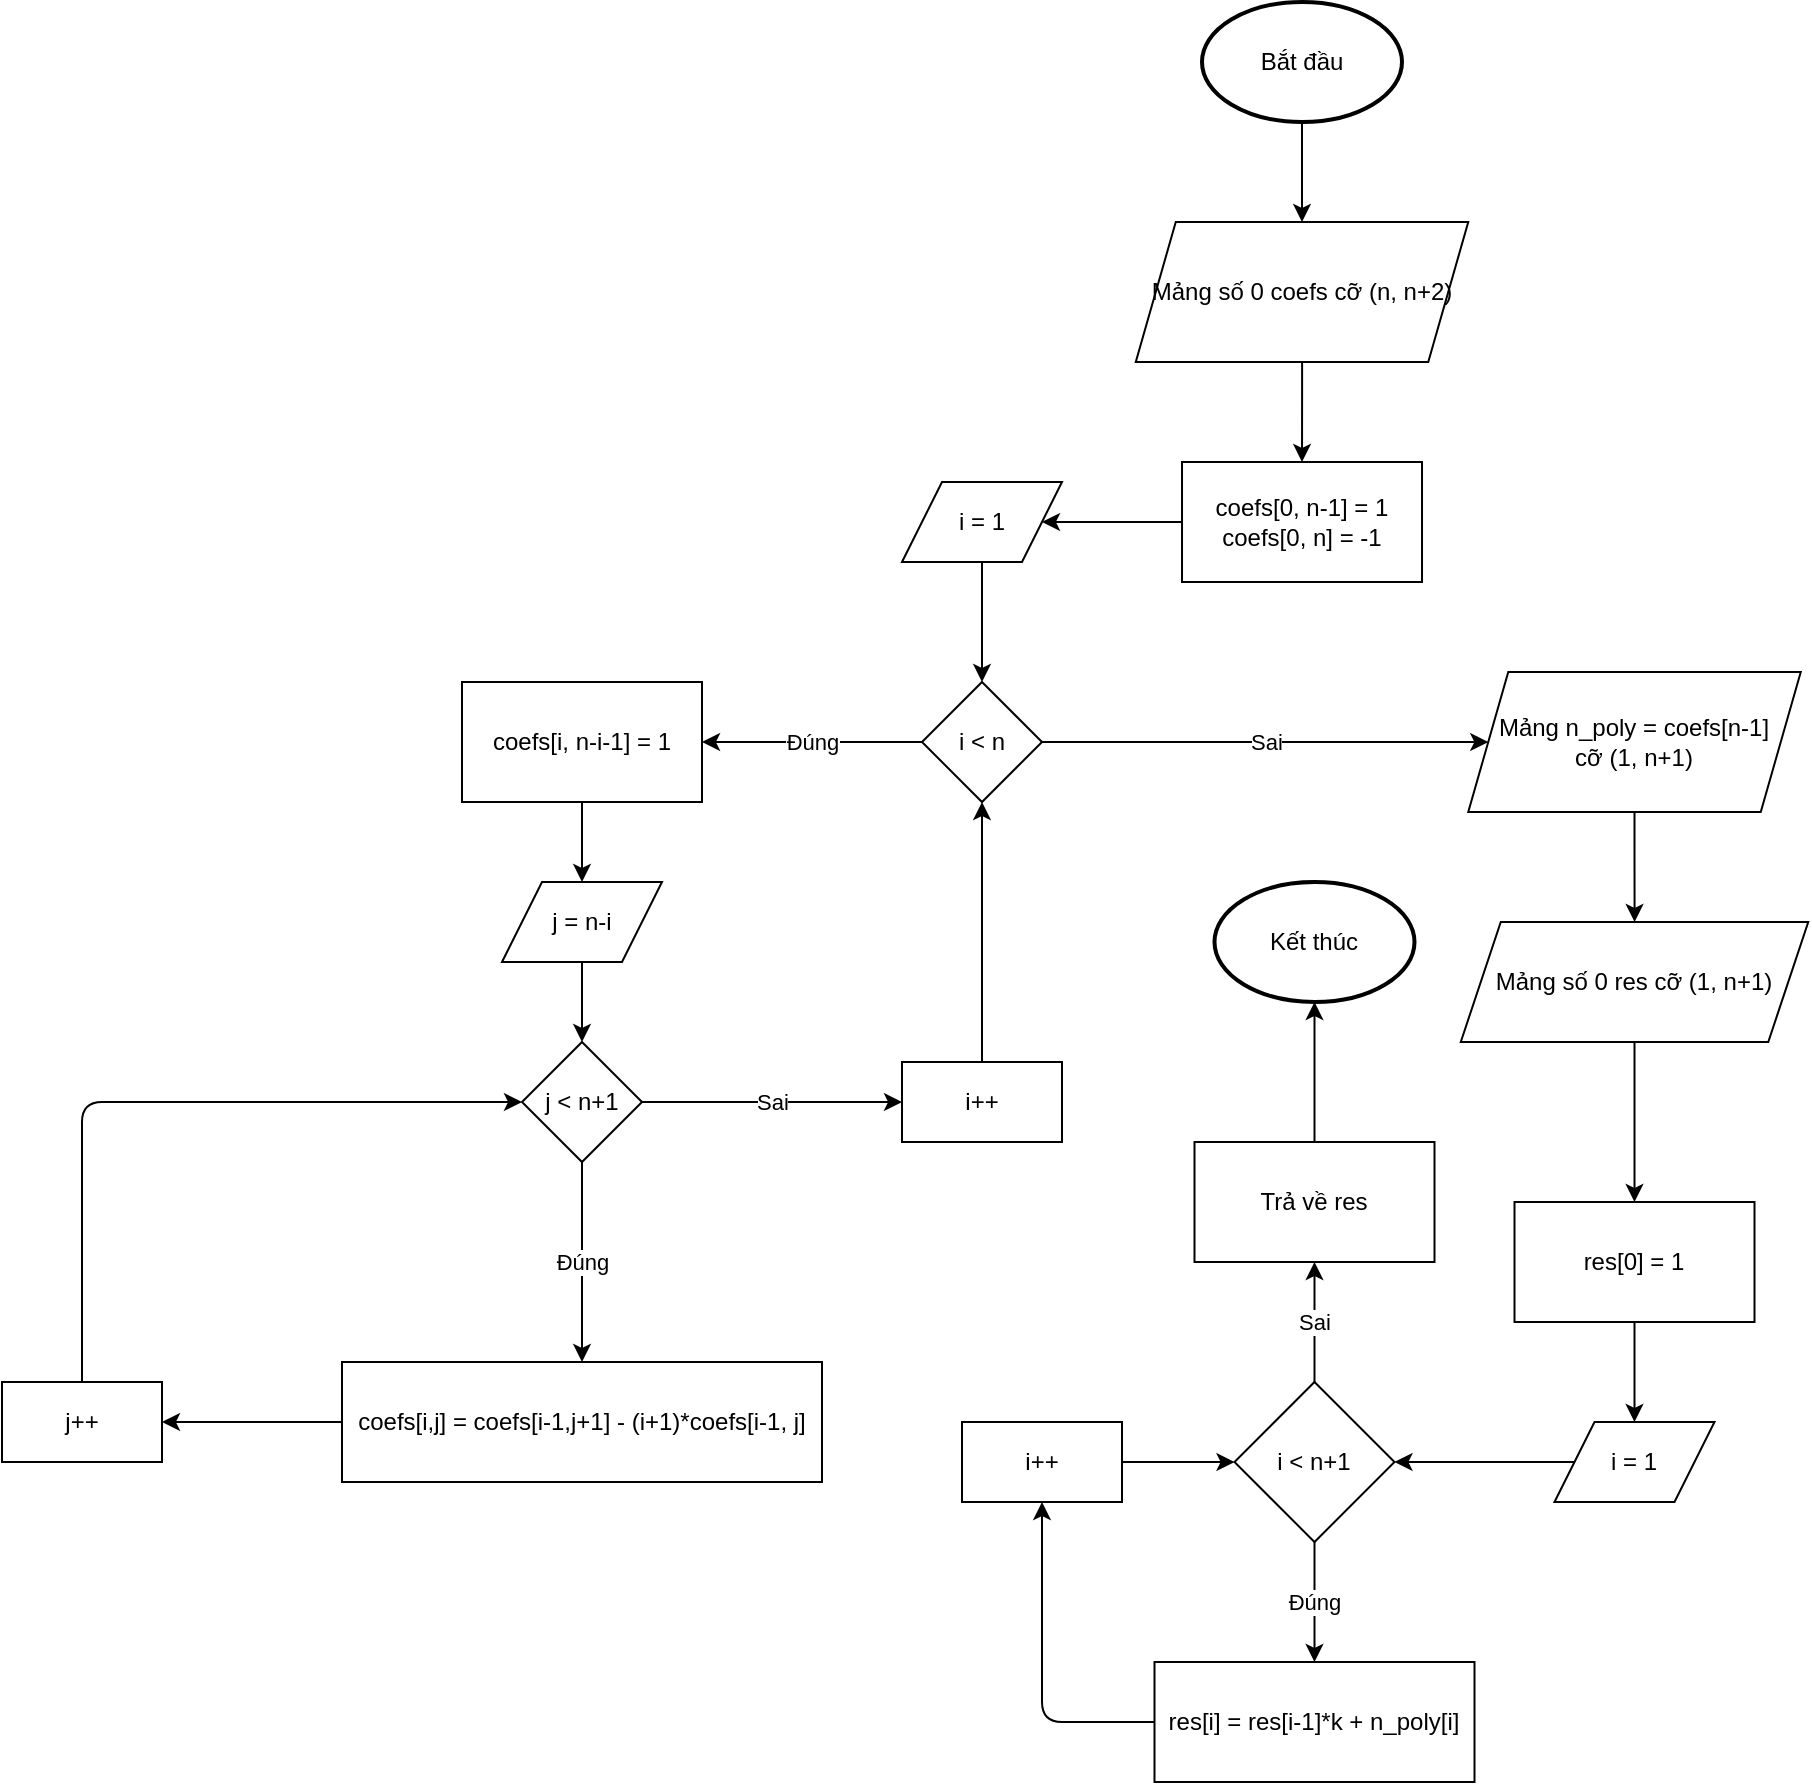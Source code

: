 <mxfile>
    <diagram id="7Kf5RkM9Qm4kkXejQ55Q" name="Phân tích đa thức bị khuyết">
        <mxGraphModel dx="2105" dy="1045" grid="1" gridSize="10" guides="1" tooltips="1" connect="1" arrows="1" fold="1" page="1" pageScale="1" pageWidth="850" pageHeight="1100" math="0" shadow="0">
            <root>
                <mxCell id="0"/>
                <mxCell id="1" parent="0"/>
                <mxCell id="6" style="edgeStyle=orthogonalEdgeStyle;html=1;entryX=0.5;entryY=0;entryDx=0;entryDy=0;" parent="1" source="2" target="4" edge="1">
                    <mxGeometry relative="1" as="geometry"/>
                </mxCell>
                <mxCell id="2" value="Bắt đầu" style="strokeWidth=2;html=1;shape=mxgraph.flowchart.start_1;whiteSpace=wrap;" parent="1" vertex="1">
                    <mxGeometry x="330" y="40" width="100" height="60" as="geometry"/>
                </mxCell>
                <mxCell id="8" value="" style="edgeStyle=orthogonalEdgeStyle;html=1;" parent="1" source="4" target="7" edge="1">
                    <mxGeometry relative="1" as="geometry"/>
                </mxCell>
                <mxCell id="4" value="Mảng số 0 coefs cỡ (n, n+2)" style="shape=parallelogram;perimeter=parallelogramPerimeter;whiteSpace=wrap;html=1;fixedSize=1;" parent="1" vertex="1">
                    <mxGeometry x="296.88" y="150" width="166.25" height="70" as="geometry"/>
                </mxCell>
                <mxCell id="10" value="" style="edgeStyle=orthogonalEdgeStyle;html=1;" parent="1" source="7" target="9" edge="1">
                    <mxGeometry relative="1" as="geometry"/>
                </mxCell>
                <mxCell id="7" value="coefs[0, n-1] = 1&lt;br&gt;coefs[0, n] = -1" style="whiteSpace=wrap;html=1;" parent="1" vertex="1">
                    <mxGeometry x="320.01" y="270" width="120" height="60" as="geometry"/>
                </mxCell>
                <mxCell id="12" value="" style="edgeStyle=orthogonalEdgeStyle;html=1;" parent="1" source="9" target="11" edge="1">
                    <mxGeometry relative="1" as="geometry"/>
                </mxCell>
                <mxCell id="9" value="i = 1" style="shape=parallelogram;perimeter=parallelogramPerimeter;whiteSpace=wrap;html=1;fixedSize=1;" parent="1" vertex="1">
                    <mxGeometry x="180" y="280" width="80" height="40" as="geometry"/>
                </mxCell>
                <mxCell id="14" value="Đúng" style="edgeStyle=orthogonalEdgeStyle;html=1;" parent="1" source="11" target="13" edge="1">
                    <mxGeometry relative="1" as="geometry"/>
                </mxCell>
                <mxCell id="30" value="Sai" style="edgeStyle=orthogonalEdgeStyle;html=1;entryX=0;entryY=0.5;entryDx=0;entryDy=0;" parent="1" source="11" target="31" edge="1">
                    <mxGeometry relative="1" as="geometry">
                        <mxPoint x="470" y="400" as="targetPoint"/>
                    </mxGeometry>
                </mxCell>
                <mxCell id="11" value="i &amp;lt; n" style="rhombus;whiteSpace=wrap;html=1;" parent="1" vertex="1">
                    <mxGeometry x="190" y="380" width="60" height="60" as="geometry"/>
                </mxCell>
                <mxCell id="18" style="edgeStyle=orthogonalEdgeStyle;html=1;entryX=0.5;entryY=0;entryDx=0;entryDy=0;" parent="1" source="13" target="17" edge="1">
                    <mxGeometry relative="1" as="geometry"/>
                </mxCell>
                <mxCell id="13" value="coefs[i, n-i-1] = 1" style="whiteSpace=wrap;html=1;" parent="1" vertex="1">
                    <mxGeometry x="-40" y="380" width="120" height="60" as="geometry"/>
                </mxCell>
                <mxCell id="20" style="edgeStyle=orthogonalEdgeStyle;html=1;entryX=0.5;entryY=0;entryDx=0;entryDy=0;" parent="1" source="17" target="19" edge="1">
                    <mxGeometry relative="1" as="geometry"/>
                </mxCell>
                <mxCell id="17" value="j = n-i" style="shape=parallelogram;perimeter=parallelogramPerimeter;whiteSpace=wrap;html=1;fixedSize=1;" parent="1" vertex="1">
                    <mxGeometry x="-20" y="480" width="80" height="40" as="geometry"/>
                </mxCell>
                <mxCell id="22" value="Đúng" style="edgeStyle=orthogonalEdgeStyle;html=1;" parent="1" source="19" target="21" edge="1">
                    <mxGeometry relative="1" as="geometry"/>
                </mxCell>
                <mxCell id="28" value="Sai" style="edgeStyle=orthogonalEdgeStyle;html=1;entryX=0;entryY=0.5;entryDx=0;entryDy=0;" parent="1" source="19" target="27" edge="1">
                    <mxGeometry relative="1" as="geometry"/>
                </mxCell>
                <mxCell id="19" value="j &amp;lt; n+1" style="rhombus;whiteSpace=wrap;html=1;" parent="1" vertex="1">
                    <mxGeometry x="-10" y="560" width="60" height="60" as="geometry"/>
                </mxCell>
                <mxCell id="25" value="" style="edgeStyle=orthogonalEdgeStyle;html=1;" parent="1" source="21" target="24" edge="1">
                    <mxGeometry relative="1" as="geometry"/>
                </mxCell>
                <mxCell id="21" value="coefs[i,j] = coefs[i-1,j+1] - (i+1)*coefs[i-1, j]" style="whiteSpace=wrap;html=1;" parent="1" vertex="1">
                    <mxGeometry x="-100" y="720" width="240" height="60" as="geometry"/>
                </mxCell>
                <mxCell id="26" style="edgeStyle=orthogonalEdgeStyle;html=1;entryX=0;entryY=0.5;entryDx=0;entryDy=0;" parent="1" source="24" target="19" edge="1">
                    <mxGeometry relative="1" as="geometry">
                        <Array as="points">
                            <mxPoint x="-230" y="590"/>
                        </Array>
                    </mxGeometry>
                </mxCell>
                <mxCell id="24" value="j++" style="whiteSpace=wrap;html=1;" parent="1" vertex="1">
                    <mxGeometry x="-270" y="730" width="80" height="40" as="geometry"/>
                </mxCell>
                <mxCell id="29" style="edgeStyle=orthogonalEdgeStyle;html=1;entryX=0.5;entryY=1;entryDx=0;entryDy=0;" parent="1" source="27" target="11" edge="1">
                    <mxGeometry relative="1" as="geometry"/>
                </mxCell>
                <mxCell id="27" value="i++" style="whiteSpace=wrap;html=1;" parent="1" vertex="1">
                    <mxGeometry x="180" y="570" width="80" height="40" as="geometry"/>
                </mxCell>
                <mxCell id="33" value="" style="edgeStyle=orthogonalEdgeStyle;html=1;" parent="1" source="31" target="32" edge="1">
                    <mxGeometry relative="1" as="geometry"/>
                </mxCell>
                <mxCell id="31" value="Mảng n_poly = coefs[n-1]&lt;br&gt;cỡ (1, n+1)" style="shape=parallelogram;perimeter=parallelogramPerimeter;whiteSpace=wrap;html=1;fixedSize=1;" parent="1" vertex="1">
                    <mxGeometry x="463.13" y="375" width="166.25" height="70" as="geometry"/>
                </mxCell>
                <mxCell id="35" value="" style="edgeStyle=orthogonalEdgeStyle;html=1;" parent="1" source="32" target="34" edge="1">
                    <mxGeometry relative="1" as="geometry"/>
                </mxCell>
                <mxCell id="32" value="Mảng số 0 res cỡ (1, n+1)" style="shape=parallelogram;perimeter=parallelogramPerimeter;whiteSpace=wrap;html=1;fixedSize=1;" parent="1" vertex="1">
                    <mxGeometry x="459.38" y="500" width="173.75" height="60" as="geometry"/>
                </mxCell>
                <mxCell id="37" style="edgeStyle=orthogonalEdgeStyle;html=1;entryX=0.5;entryY=0;entryDx=0;entryDy=0;" parent="1" source="34" target="36" edge="1">
                    <mxGeometry relative="1" as="geometry"/>
                </mxCell>
                <mxCell id="34" value="res[0] = 1" style="whiteSpace=wrap;html=1;" parent="1" vertex="1">
                    <mxGeometry x="486.255" y="640" width="120" height="60" as="geometry"/>
                </mxCell>
                <mxCell id="39" value="" style="edgeStyle=orthogonalEdgeStyle;html=1;" parent="1" source="36" target="38" edge="1">
                    <mxGeometry relative="1" as="geometry"/>
                </mxCell>
                <mxCell id="36" value="i = 1" style="shape=parallelogram;perimeter=parallelogramPerimeter;whiteSpace=wrap;html=1;fixedSize=1;" parent="1" vertex="1">
                    <mxGeometry x="506.25" y="750" width="80" height="40" as="geometry"/>
                </mxCell>
                <mxCell id="42" value="Đúng" style="edgeStyle=orthogonalEdgeStyle;html=1;entryX=0.5;entryY=0;entryDx=0;entryDy=0;" parent="1" source="38" target="41" edge="1">
                    <mxGeometry relative="1" as="geometry"/>
                </mxCell>
                <mxCell id="47" value="Sai" style="edgeStyle=orthogonalEdgeStyle;html=1;" parent="1" source="38" target="46" edge="1">
                    <mxGeometry relative="1" as="geometry"/>
                </mxCell>
                <mxCell id="38" value="i &amp;lt; n+1" style="rhombus;whiteSpace=wrap;html=1;" parent="1" vertex="1">
                    <mxGeometry x="346.25" y="730" width="80" height="80" as="geometry"/>
                </mxCell>
                <mxCell id="44" style="edgeStyle=orthogonalEdgeStyle;html=1;entryX=0.5;entryY=1;entryDx=0;entryDy=0;" parent="1" source="41" target="43" edge="1">
                    <mxGeometry relative="1" as="geometry"/>
                </mxCell>
                <mxCell id="41" value="res[i] = res[i-1]*k + n_poly[i]" style="whiteSpace=wrap;html=1;" parent="1" vertex="1">
                    <mxGeometry x="306.25" y="870" width="160" height="60" as="geometry"/>
                </mxCell>
                <mxCell id="45" style="edgeStyle=orthogonalEdgeStyle;html=1;entryX=0;entryY=0.5;entryDx=0;entryDy=0;" parent="1" source="43" target="38" edge="1">
                    <mxGeometry relative="1" as="geometry"/>
                </mxCell>
                <mxCell id="43" value="i++" style="whiteSpace=wrap;html=1;" parent="1" vertex="1">
                    <mxGeometry x="210" y="750" width="80" height="40" as="geometry"/>
                </mxCell>
                <mxCell id="49" value="" style="edgeStyle=orthogonalEdgeStyle;html=1;entryX=0.5;entryY=1;entryDx=0;entryDy=0;entryPerimeter=0;" parent="1" source="46" target="50" edge="1">
                    <mxGeometry relative="1" as="geometry">
                        <mxPoint x="390" y="530" as="targetPoint"/>
                    </mxGeometry>
                </mxCell>
                <mxCell id="46" value="Trả về res" style="whiteSpace=wrap;html=1;" parent="1" vertex="1">
                    <mxGeometry x="326.25" y="610" width="120" height="60" as="geometry"/>
                </mxCell>
                <mxCell id="50" value="Kết thúc" style="strokeWidth=2;html=1;shape=mxgraph.flowchart.start_1;whiteSpace=wrap;" parent="1" vertex="1">
                    <mxGeometry x="336.25" y="480" width="100" height="60" as="geometry"/>
                </mxCell>
            </root>
        </mxGraphModel>
    </diagram>
    <diagram id="wb5kbr8au0P7d2ufjzU_" name="Tính giá trị của đa thức">
        <mxGraphModel dx="1090" dy="575" grid="0" gridSize="10" guides="1" tooltips="1" connect="1" arrows="1" fold="1" page="0" pageScale="1" pageWidth="850" pageHeight="1100" math="0" shadow="0">
            <root>
                <mxCell id="_wyWTDSmilxG6XfEDXET-0"/>
                <mxCell id="_wyWTDSmilxG6XfEDXET-1" parent="_wyWTDSmilxG6XfEDXET-0"/>
                <mxCell id="_wyWTDSmilxG6XfEDXET-5" style="edgeStyle=orthogonalEdgeStyle;html=1;entryX=0.5;entryY=0;entryDx=0;entryDy=0;" parent="_wyWTDSmilxG6XfEDXET-1" source="_wyWTDSmilxG6XfEDXET-2" target="_wyWTDSmilxG6XfEDXET-3" edge="1">
                    <mxGeometry relative="1" as="geometry"/>
                </mxCell>
                <mxCell id="_wyWTDSmilxG6XfEDXET-2" value="Bắt đầu" style="strokeWidth=2;html=1;shape=mxgraph.flowchart.start_1;whiteSpace=wrap;" parent="_wyWTDSmilxG6XfEDXET-1" vertex="1">
                    <mxGeometry x="340" y="40" width="100" height="60" as="geometry"/>
                </mxCell>
                <mxCell id="_wyWTDSmilxG6XfEDXET-7" value="" style="edgeStyle=orthogonalEdgeStyle;html=1;" parent="_wyWTDSmilxG6XfEDXET-1" source="_wyWTDSmilxG6XfEDXET-3" target="_wyWTDSmilxG6XfEDXET-6" edge="1">
                    <mxGeometry relative="1" as="geometry"/>
                </mxCell>
                <mxCell id="_wyWTDSmilxG6XfEDXET-3" value="Mảng số 0 temp cỡ (1, len(arr)+1)" style="shape=parallelogram;perimeter=parallelogramPerimeter;whiteSpace=wrap;html=1;fixedSize=1;strokeWidth=1;" parent="_wyWTDSmilxG6XfEDXET-1" vertex="1">
                    <mxGeometry x="310" y="170" width="160" height="60" as="geometry"/>
                </mxCell>
                <mxCell id="_wyWTDSmilxG6XfEDXET-9" style="edgeStyle=orthogonalEdgeStyle;html=1;entryX=0.5;entryY=0;entryDx=0;entryDy=0;" parent="_wyWTDSmilxG6XfEDXET-1" source="_wyWTDSmilxG6XfEDXET-6" target="_wyWTDSmilxG6XfEDXET-8" edge="1">
                    <mxGeometry relative="1" as="geometry"/>
                </mxCell>
                <mxCell id="_wyWTDSmilxG6XfEDXET-6" value="temp[0] = arr[0]" style="whiteSpace=wrap;html=1;strokeWidth=1;" parent="_wyWTDSmilxG6XfEDXET-1" vertex="1">
                    <mxGeometry x="330" y="290" width="120" height="60" as="geometry"/>
                </mxCell>
                <mxCell id="_wyWTDSmilxG6XfEDXET-11" value="" style="edgeStyle=orthogonalEdgeStyle;html=1;" parent="_wyWTDSmilxG6XfEDXET-1" source="_wyWTDSmilxG6XfEDXET-8" target="_wyWTDSmilxG6XfEDXET-10" edge="1">
                    <mxGeometry relative="1" as="geometry"/>
                </mxCell>
                <mxCell id="_wyWTDSmilxG6XfEDXET-8" value="i = 1" style="shape=parallelogram;perimeter=parallelogramPerimeter;whiteSpace=wrap;html=1;fixedSize=1;strokeWidth=1;" parent="_wyWTDSmilxG6XfEDXET-1" vertex="1">
                    <mxGeometry x="350" y="420" width="80" height="30" as="geometry"/>
                </mxCell>
                <mxCell id="_wyWTDSmilxG6XfEDXET-13" value="Đúng" style="edgeStyle=orthogonalEdgeStyle;html=1;" parent="_wyWTDSmilxG6XfEDXET-1" source="_wyWTDSmilxG6XfEDXET-10" target="_wyWTDSmilxG6XfEDXET-12" edge="1">
                    <mxGeometry relative="1" as="geometry"/>
                </mxCell>
                <mxCell id="_wyWTDSmilxG6XfEDXET-18" value="Sai" style="edgeStyle=orthogonalEdgeStyle;html=1;" parent="_wyWTDSmilxG6XfEDXET-1" source="_wyWTDSmilxG6XfEDXET-10" target="_wyWTDSmilxG6XfEDXET-17" edge="1">
                    <mxGeometry relative="1" as="geometry"/>
                </mxCell>
                <mxCell id="_wyWTDSmilxG6XfEDXET-10" value="i &amp;lt; len(arr)" style="rhombus;whiteSpace=wrap;html=1;strokeWidth=1;" parent="_wyWTDSmilxG6XfEDXET-1" vertex="1">
                    <mxGeometry x="190" y="395" width="80" height="80" as="geometry"/>
                </mxCell>
                <mxCell id="_wyWTDSmilxG6XfEDXET-15" value="" style="edgeStyle=orthogonalEdgeStyle;html=1;" parent="_wyWTDSmilxG6XfEDXET-1" source="_wyWTDSmilxG6XfEDXET-12" target="_wyWTDSmilxG6XfEDXET-14" edge="1">
                    <mxGeometry relative="1" as="geometry">
                        <Array as="points">
                            <mxPoint x="-15" y="315"/>
                        </Array>
                    </mxGeometry>
                </mxCell>
                <mxCell id="_wyWTDSmilxG6XfEDXET-12" value="temp[i] = temp[i-1]*x + arr[i]" style="whiteSpace=wrap;html=1;strokeWidth=1;" parent="_wyWTDSmilxG6XfEDXET-1" vertex="1">
                    <mxGeometry x="-100" y="405" width="170" height="60" as="geometry"/>
                </mxCell>
                <mxCell id="_wyWTDSmilxG6XfEDXET-16" style="edgeStyle=orthogonalEdgeStyle;html=1;entryX=0.5;entryY=0;entryDx=0;entryDy=0;" parent="_wyWTDSmilxG6XfEDXET-1" source="_wyWTDSmilxG6XfEDXET-14" target="_wyWTDSmilxG6XfEDXET-10" edge="1">
                    <mxGeometry relative="1" as="geometry"/>
                </mxCell>
                <mxCell id="_wyWTDSmilxG6XfEDXET-14" value="i++" style="whiteSpace=wrap;html=1;strokeWidth=1;" parent="_wyWTDSmilxG6XfEDXET-1" vertex="1">
                    <mxGeometry x="70" y="300" width="60" height="30" as="geometry"/>
                </mxCell>
                <mxCell id="_wyWTDSmilxG6XfEDXET-20" value="" style="edgeStyle=orthogonalEdgeStyle;html=1;" parent="_wyWTDSmilxG6XfEDXET-1" source="_wyWTDSmilxG6XfEDXET-17" target="_wyWTDSmilxG6XfEDXET-19" edge="1">
                    <mxGeometry relative="1" as="geometry"/>
                </mxCell>
                <mxCell id="_wyWTDSmilxG6XfEDXET-17" value="temp[-1] = temp[len(arr)-1]*x" style="whiteSpace=wrap;html=1;strokeWidth=1;" parent="_wyWTDSmilxG6XfEDXET-1" vertex="1">
                    <mxGeometry x="150" y="565" width="160" height="60" as="geometry"/>
                </mxCell>
                <mxCell id="_wyWTDSmilxG6XfEDXET-22" style="edgeStyle=orthogonalEdgeStyle;html=1;entryX=0;entryY=0.5;entryDx=0;entryDy=0;entryPerimeter=0;" parent="_wyWTDSmilxG6XfEDXET-1" source="_wyWTDSmilxG6XfEDXET-19" target="_wyWTDSmilxG6XfEDXET-21" edge="1">
                    <mxGeometry relative="1" as="geometry"/>
                </mxCell>
                <mxCell id="_wyWTDSmilxG6XfEDXET-19" value="Trả về temp[-1]" style="whiteSpace=wrap;html=1;strokeWidth=1;" parent="_wyWTDSmilxG6XfEDXET-1" vertex="1">
                    <mxGeometry x="410" y="565" width="120" height="60" as="geometry"/>
                </mxCell>
                <mxCell id="_wyWTDSmilxG6XfEDXET-21" value="Kết thúc" style="strokeWidth=2;html=1;shape=mxgraph.flowchart.start_1;whiteSpace=wrap;" parent="_wyWTDSmilxG6XfEDXET-1" vertex="1">
                    <mxGeometry x="610" y="565" width="100" height="60" as="geometry"/>
                </mxCell>
            </root>
        </mxGraphModel>
    </diagram>
    <diagram id="YAK4dh2r6N66zfc9n0On" name="Tính hệ số trên tử">
        <mxGraphModel dx="812" dy="676" grid="1" gridSize="10" guides="1" tooltips="1" connect="1" arrows="1" fold="1" page="1" pageScale="1" pageWidth="850" pageHeight="1100" math="0" shadow="0">
            <root>
                <mxCell id="IDlraso6Q28m30TBgSVi-0"/>
                <mxCell id="IDlraso6Q28m30TBgSVi-1" parent="IDlraso6Q28m30TBgSVi-0"/>
                <mxCell id="gl_I3Ay9qG9D78HRIbOD-4" value="" style="edgeStyle=orthogonalEdgeStyle;html=1;" parent="IDlraso6Q28m30TBgSVi-1" source="gl_I3Ay9qG9D78HRIbOD-0" target="gl_I3Ay9qG9D78HRIbOD-3" edge="1">
                    <mxGeometry relative="1" as="geometry"/>
                </mxCell>
                <mxCell id="gl_I3Ay9qG9D78HRIbOD-0" value="Bắt đầu" style="strokeWidth=2;html=1;shape=mxgraph.flowchart.start_1;whiteSpace=wrap;" parent="IDlraso6Q28m30TBgSVi-1" vertex="1">
                    <mxGeometry x="850" y="445" width="100" height="60" as="geometry"/>
                </mxCell>
                <mxCell id="gl_I3Ay9qG9D78HRIbOD-6" value="" style="edgeStyle=orthogonalEdgeStyle;html=1;" parent="IDlraso6Q28m30TBgSVi-1" source="gl_I3Ay9qG9D78HRIbOD-3" target="gl_I3Ay9qG9D78HRIbOD-5" edge="1">
                    <mxGeometry relative="1" as="geometry"/>
                </mxCell>
                <mxCell id="gl_I3Ay9qG9D78HRIbOD-3" value="Mảng số 0 vacantMatrix&lt;br&gt;cỡ (n+1,n+1)&amp;nbsp;" style="shape=parallelogram;perimeter=parallelogramPerimeter;whiteSpace=wrap;html=1;fixedSize=1;strokeWidth=1;" parent="IDlraso6Q28m30TBgSVi-1" vertex="1">
                    <mxGeometry x="819" y="300" width="160" height="60" as="geometry"/>
                </mxCell>
                <mxCell id="gl_I3Ay9qG9D78HRIbOD-8" value="" style="edgeStyle=orthogonalEdgeStyle;html=1;" parent="IDlraso6Q28m30TBgSVi-1" source="gl_I3Ay9qG9D78HRIbOD-5" target="gl_I3Ay9qG9D78HRIbOD-7" edge="1">
                    <mxGeometry relative="1" as="geometry"/>
                </mxCell>
                <mxCell id="gl_I3Ay9qG9D78HRIbOD-5" value="Mảng số 0 res&lt;br&gt;cỡ (1, n+1)" style="shape=parallelogram;perimeter=parallelogramPerimeter;whiteSpace=wrap;html=1;fixedSize=1;strokeWidth=1;" parent="IDlraso6Q28m30TBgSVi-1" vertex="1">
                    <mxGeometry x="542" y="305" width="150" height="50" as="geometry"/>
                </mxCell>
                <mxCell id="gl_I3Ay9qG9D78HRIbOD-11" value="" style="edgeStyle=orthogonalEdgeStyle;html=1;" parent="IDlraso6Q28m30TBgSVi-1" source="gl_I3Ay9qG9D78HRIbOD-7" target="gl_I3Ay9qG9D78HRIbOD-10" edge="1">
                    <mxGeometry relative="1" as="geometry"/>
                </mxCell>
                <mxCell id="gl_I3Ay9qG9D78HRIbOD-7" value="i = 0&amp;nbsp;" style="shape=parallelogram;perimeter=parallelogramPerimeter;whiteSpace=wrap;html=1;fixedSize=1;strokeWidth=1;" parent="IDlraso6Q28m30TBgSVi-1" vertex="1">
                    <mxGeometry x="390" y="310" width="96" height="40" as="geometry"/>
                </mxCell>
                <mxCell id="gl_I3Ay9qG9D78HRIbOD-13" value="Đúng" style="edgeStyle=orthogonalEdgeStyle;html=1;" parent="IDlraso6Q28m30TBgSVi-1" source="gl_I3Ay9qG9D78HRIbOD-10" target="gl_I3Ay9qG9D78HRIbOD-12" edge="1">
                    <mxGeometry relative="1" as="geometry"/>
                </mxCell>
                <mxCell id="gl_I3Ay9qG9D78HRIbOD-41" value="" style="edgeStyle=orthogonalEdgeStyle;html=1;" parent="IDlraso6Q28m30TBgSVi-1" source="gl_I3Ay9qG9D78HRIbOD-10" target="gl_I3Ay9qG9D78HRIbOD-40" edge="1">
                    <mxGeometry relative="1" as="geometry"/>
                </mxCell>
                <mxCell id="gl_I3Ay9qG9D78HRIbOD-10" value="i &amp;lt; n+1" style="rhombus;whiteSpace=wrap;html=1;strokeWidth=1;" parent="IDlraso6Q28m30TBgSVi-1" vertex="1">
                    <mxGeometry x="403" y="445" width="70" height="70" as="geometry"/>
                </mxCell>
                <mxCell id="gl_I3Ay9qG9D78HRIbOD-17" value="" style="edgeStyle=orthogonalEdgeStyle;html=1;" parent="IDlraso6Q28m30TBgSVi-1" source="gl_I3Ay9qG9D78HRIbOD-12" target="gl_I3Ay9qG9D78HRIbOD-16" edge="1">
                    <mxGeometry relative="1" as="geometry"/>
                </mxCell>
                <mxCell id="gl_I3Ay9qG9D78HRIbOD-12" value="vacantMatrix[i] = factorize_poly(n, i)" style="whiteSpace=wrap;html=1;strokeWidth=1;" parent="IDlraso6Q28m30TBgSVi-1" vertex="1">
                    <mxGeometry x="600" y="450" width="219" height="60" as="geometry"/>
                </mxCell>
                <mxCell id="gl_I3Ay9qG9D78HRIbOD-19" value="" style="edgeStyle=orthogonalEdgeStyle;html=1;" parent="IDlraso6Q28m30TBgSVi-1" source="gl_I3Ay9qG9D78HRIbOD-16" target="gl_I3Ay9qG9D78HRIbOD-18" edge="1">
                    <mxGeometry relative="1" as="geometry"/>
                </mxCell>
                <mxCell id="gl_I3Ay9qG9D78HRIbOD-16" value="j = 0" style="shape=parallelogram;perimeter=parallelogramPerimeter;whiteSpace=wrap;html=1;fixedSize=1;strokeWidth=1;" parent="IDlraso6Q28m30TBgSVi-1" vertex="1">
                    <mxGeometry x="669.5" y="560" width="80" height="40" as="geometry"/>
                </mxCell>
                <mxCell id="gl_I3Ay9qG9D78HRIbOD-21" value="Đúng" style="edgeStyle=orthogonalEdgeStyle;html=1;" parent="IDlraso6Q28m30TBgSVi-1" source="gl_I3Ay9qG9D78HRIbOD-18" target="gl_I3Ay9qG9D78HRIbOD-20" edge="1">
                    <mxGeometry relative="1" as="geometry"/>
                </mxCell>
                <mxCell id="gl_I3Ay9qG9D78HRIbOD-29" value="Sai" style="edgeStyle=orthogonalEdgeStyle;html=1;entryX=1;entryY=0.5;entryDx=0;entryDy=0;" parent="IDlraso6Q28m30TBgSVi-1" source="gl_I3Ay9qG9D78HRIbOD-18" target="gl_I3Ay9qG9D78HRIbOD-28" edge="1">
                    <mxGeometry relative="1" as="geometry"/>
                </mxCell>
                <mxCell id="gl_I3Ay9qG9D78HRIbOD-18" value="j &amp;lt; n+1" style="rhombus;whiteSpace=wrap;html=1;strokeWidth=1;" parent="IDlraso6Q28m30TBgSVi-1" vertex="1">
                    <mxGeometry x="679.5" y="660" width="60" height="60" as="geometry"/>
                </mxCell>
                <mxCell id="gl_I3Ay9qG9D78HRIbOD-23" value="" style="edgeStyle=orthogonalEdgeStyle;html=1;" parent="IDlraso6Q28m30TBgSVi-1" source="gl_I3Ay9qG9D78HRIbOD-20" target="gl_I3Ay9qG9D78HRIbOD-22" edge="1">
                    <mxGeometry relative="1" as="geometry"/>
                </mxCell>
                <mxCell id="gl_I3Ay9qG9D78HRIbOD-20" value="vacantMatrix[i][j] = 1/(n+1-j)*vacantMatrix[i][j]" style="whiteSpace=wrap;html=1;strokeWidth=1;" parent="IDlraso6Q28m30TBgSVi-1" vertex="1">
                    <mxGeometry x="564" y="800" width="291" height="60" as="geometry"/>
                </mxCell>
                <mxCell id="gl_I3Ay9qG9D78HRIbOD-24" style="edgeStyle=orthogonalEdgeStyle;html=1;entryX=1;entryY=0.5;entryDx=0;entryDy=0;" parent="IDlraso6Q28m30TBgSVi-1" source="gl_I3Ay9qG9D78HRIbOD-22" target="gl_I3Ay9qG9D78HRIbOD-18" edge="1">
                    <mxGeometry relative="1" as="geometry">
                        <mxPoint x="740" y="690" as="targetPoint"/>
                        <Array as="points">
                            <mxPoint x="920" y="690"/>
                        </Array>
                    </mxGeometry>
                </mxCell>
                <mxCell id="gl_I3Ay9qG9D78HRIbOD-22" value="j++" style="whiteSpace=wrap;html=1;strokeWidth=1;" parent="IDlraso6Q28m30TBgSVi-1" vertex="1">
                    <mxGeometry x="880" y="730" width="80" height="40" as="geometry"/>
                </mxCell>
                <mxCell id="gl_I3Ay9qG9D78HRIbOD-31" style="edgeStyle=orthogonalEdgeStyle;html=1;entryX=1;entryY=0.5;entryDx=0;entryDy=0;" parent="IDlraso6Q28m30TBgSVi-1" source="gl_I3Ay9qG9D78HRIbOD-28" target="gl_I3Ay9qG9D78HRIbOD-30" edge="1">
                    <mxGeometry relative="1" as="geometry"/>
                </mxCell>
                <mxCell id="gl_I3Ay9qG9D78HRIbOD-28" value="k = 0" style="shape=parallelogram;perimeter=parallelogramPerimeter;whiteSpace=wrap;html=1;fixedSize=1;strokeWidth=1;" parent="IDlraso6Q28m30TBgSVi-1" vertex="1">
                    <mxGeometry x="530" y="670" width="80" height="40" as="geometry"/>
                </mxCell>
                <mxCell id="gl_I3Ay9qG9D78HRIbOD-33" value="Đúng" style="edgeStyle=orthogonalEdgeStyle;html=1;" parent="IDlraso6Q28m30TBgSVi-1" source="gl_I3Ay9qG9D78HRIbOD-30" target="gl_I3Ay9qG9D78HRIbOD-32" edge="1">
                    <mxGeometry relative="1" as="geometry"/>
                </mxCell>
                <mxCell id="gl_I3Ay9qG9D78HRIbOD-38" value="Sai" style="edgeStyle=orthogonalEdgeStyle;html=1;entryX=0.5;entryY=1;entryDx=0;entryDy=0;" parent="IDlraso6Q28m30TBgSVi-1" source="gl_I3Ay9qG9D78HRIbOD-30" target="gl_I3Ay9qG9D78HRIbOD-37" edge="1">
                    <mxGeometry relative="1" as="geometry"/>
                </mxCell>
                <mxCell id="gl_I3Ay9qG9D78HRIbOD-30" value="k &amp;lt; n+1" style="rhombus;whiteSpace=wrap;html=1;strokeWidth=1;" parent="IDlraso6Q28m30TBgSVi-1" vertex="1">
                    <mxGeometry x="408" y="660" width="60" height="60" as="geometry"/>
                </mxCell>
                <mxCell id="gl_I3Ay9qG9D78HRIbOD-35" style="edgeStyle=orthogonalEdgeStyle;html=1;entryX=1;entryY=0.5;entryDx=0;entryDy=0;" parent="IDlraso6Q28m30TBgSVi-1" source="gl_I3Ay9qG9D78HRIbOD-32" target="gl_I3Ay9qG9D78HRIbOD-34" edge="1">
                    <mxGeometry relative="1" as="geometry"/>
                </mxCell>
                <mxCell id="gl_I3Ay9qG9D78HRIbOD-32" value="res[k] = Horner(vacantMatrix[k], n)" style="whiteSpace=wrap;html=1;strokeWidth=1;" parent="IDlraso6Q28m30TBgSVi-1" vertex="1">
                    <mxGeometry x="355.5" y="800" width="165" height="60" as="geometry"/>
                </mxCell>
                <mxCell id="gl_I3Ay9qG9D78HRIbOD-36" style="edgeStyle=orthogonalEdgeStyle;html=1;entryX=0;entryY=0.5;entryDx=0;entryDy=0;" parent="IDlraso6Q28m30TBgSVi-1" source="gl_I3Ay9qG9D78HRIbOD-34" target="gl_I3Ay9qG9D78HRIbOD-30" edge="1">
                    <mxGeometry relative="1" as="geometry">
                        <Array as="points">
                            <mxPoint x="270" y="690"/>
                        </Array>
                    </mxGeometry>
                </mxCell>
                <mxCell id="gl_I3Ay9qG9D78HRIbOD-34" value="k++" style="whiteSpace=wrap;html=1;strokeWidth=1;" parent="IDlraso6Q28m30TBgSVi-1" vertex="1">
                    <mxGeometry x="230" y="810" width="80" height="40" as="geometry"/>
                </mxCell>
                <mxCell id="gl_I3Ay9qG9D78HRIbOD-39" style="edgeStyle=orthogonalEdgeStyle;html=1;entryX=0.5;entryY=1;entryDx=0;entryDy=0;" parent="IDlraso6Q28m30TBgSVi-1" source="gl_I3Ay9qG9D78HRIbOD-37" target="gl_I3Ay9qG9D78HRIbOD-10" edge="1">
                    <mxGeometry relative="1" as="geometry"/>
                </mxCell>
                <mxCell id="gl_I3Ay9qG9D78HRIbOD-37" value="i++" style="whiteSpace=wrap;html=1;strokeWidth=1;" parent="IDlraso6Q28m30TBgSVi-1" vertex="1">
                    <mxGeometry x="398" y="570" width="80" height="40" as="geometry"/>
                </mxCell>
                <mxCell id="gl_I3Ay9qG9D78HRIbOD-43" style="edgeStyle=orthogonalEdgeStyle;html=1;entryX=0.5;entryY=1;entryDx=0;entryDy=0;entryPerimeter=0;" parent="IDlraso6Q28m30TBgSVi-1" source="gl_I3Ay9qG9D78HRIbOD-40" target="gl_I3Ay9qG9D78HRIbOD-42" edge="1">
                    <mxGeometry relative="1" as="geometry"/>
                </mxCell>
                <mxCell id="gl_I3Ay9qG9D78HRIbOD-40" value="Trả về res" style="whiteSpace=wrap;html=1;strokeWidth=1;" parent="IDlraso6Q28m30TBgSVi-1" vertex="1">
                    <mxGeometry x="228" y="450" width="120" height="60" as="geometry"/>
                </mxCell>
                <mxCell id="gl_I3Ay9qG9D78HRIbOD-42" value="Kết thúc" style="strokeWidth=2;html=1;shape=mxgraph.flowchart.start_1;whiteSpace=wrap;" parent="IDlraso6Q28m30TBgSVi-1" vertex="1">
                    <mxGeometry x="238" y="305" width="100" height="60" as="geometry"/>
                </mxCell>
            </root>
        </mxGraphModel>
    </diagram>
    <diagram id="SMFaMFD4-RV4kTTOdP-O" name="Tìm hệ số dưới mẫu">
        <mxGraphModel dx="986" dy="821" grid="1" gridSize="10" guides="1" tooltips="1" connect="1" arrows="1" fold="1" page="1" pageScale="1" pageWidth="850" pageHeight="1100" math="0" shadow="0">
            <root>
                <mxCell id="XahLGffXo4rZZC0dtmxi-0"/>
                <mxCell id="XahLGffXo4rZZC0dtmxi-1" parent="XahLGffXo4rZZC0dtmxi-0"/>
                <mxCell id="9tvf20dnzVkPltZ1jt62-2" value="" style="edgeStyle=orthogonalEdgeStyle;html=1;" parent="XahLGffXo4rZZC0dtmxi-1" source="9tvf20dnzVkPltZ1jt62-0" target="9tvf20dnzVkPltZ1jt62-1" edge="1">
                    <mxGeometry relative="1" as="geometry"/>
                </mxCell>
                <mxCell id="9tvf20dnzVkPltZ1jt62-0" value="Bắt đầu" style="strokeWidth=2;html=1;shape=mxgraph.flowchart.start_1;whiteSpace=wrap;" parent="XahLGffXo4rZZC0dtmxi-1" vertex="1">
                    <mxGeometry x="410" y="230" width="100" height="60" as="geometry"/>
                </mxCell>
                <mxCell id="9tvf20dnzVkPltZ1jt62-4" value="" style="edgeStyle=orthogonalEdgeStyle;html=1;" parent="XahLGffXo4rZZC0dtmxi-1" source="9tvf20dnzVkPltZ1jt62-1" target="9tvf20dnzVkPltZ1jt62-3" edge="1">
                    <mxGeometry relative="1" as="geometry"/>
                </mxCell>
                <mxCell id="9tvf20dnzVkPltZ1jt62-1" value="Mảng số 1 res&lt;br&gt;cỡ (1, n+1)" style="shape=parallelogram;perimeter=parallelogramPerimeter;whiteSpace=wrap;html=1;fixedSize=1;strokeWidth=1;" parent="XahLGffXo4rZZC0dtmxi-1" vertex="1">
                    <mxGeometry x="400" y="370" width="120" height="60" as="geometry"/>
                </mxCell>
                <mxCell id="9tvf20dnzVkPltZ1jt62-6" value="" style="edgeStyle=orthogonalEdgeStyle;html=1;" parent="XahLGffXo4rZZC0dtmxi-1" source="9tvf20dnzVkPltZ1jt62-3" target="9tvf20dnzVkPltZ1jt62-5" edge="1">
                    <mxGeometry relative="1" as="geometry"/>
                </mxCell>
                <mxCell id="9tvf20dnzVkPltZ1jt62-3" value="i = 0" style="shape=parallelogram;perimeter=parallelogramPerimeter;whiteSpace=wrap;html=1;fixedSize=1;strokeWidth=1;" parent="XahLGffXo4rZZC0dtmxi-1" vertex="1">
                    <mxGeometry x="270" y="380" width="80" height="40" as="geometry"/>
                </mxCell>
                <mxCell id="9tvf20dnzVkPltZ1jt62-8" value="Đúng" style="edgeStyle=orthogonalEdgeStyle;html=1;" parent="XahLGffXo4rZZC0dtmxi-1" source="9tvf20dnzVkPltZ1jt62-5" target="9tvf20dnzVkPltZ1jt62-7" edge="1">
                    <mxGeometry relative="1" as="geometry"/>
                </mxCell>
                <mxCell id="9tvf20dnzVkPltZ1jt62-22" value="" style="edgeStyle=orthogonalEdgeStyle;html=1;" parent="XahLGffXo4rZZC0dtmxi-1" source="9tvf20dnzVkPltZ1jt62-5" target="9tvf20dnzVkPltZ1jt62-21" edge="1">
                    <mxGeometry relative="1" as="geometry"/>
                </mxCell>
                <mxCell id="9tvf20dnzVkPltZ1jt62-5" value="i &amp;lt; n+1" style="rhombus;whiteSpace=wrap;html=1;strokeWidth=1;" parent="XahLGffXo4rZZC0dtmxi-1" vertex="1">
                    <mxGeometry x="275" y="480" width="70" height="70" as="geometry"/>
                </mxCell>
                <mxCell id="9tvf20dnzVkPltZ1jt62-10" value="" style="edgeStyle=orthogonalEdgeStyle;html=1;" parent="XahLGffXo4rZZC0dtmxi-1" source="9tvf20dnzVkPltZ1jt62-7" target="9tvf20dnzVkPltZ1jt62-9" edge="1">
                    <mxGeometry relative="1" as="geometry"/>
                </mxCell>
                <mxCell id="9tvf20dnzVkPltZ1jt62-7" value="j = 0" style="shape=parallelogram;perimeter=parallelogramPerimeter;whiteSpace=wrap;html=1;fixedSize=1;strokeWidth=1;" parent="XahLGffXo4rZZC0dtmxi-1" vertex="1">
                    <mxGeometry x="415" y="492.5" width="90" height="45" as="geometry"/>
                </mxCell>
                <mxCell id="9tvf20dnzVkPltZ1jt62-12" value="Đúng" style="edgeStyle=orthogonalEdgeStyle;html=1;entryX=0.5;entryY=1;entryDx=0;entryDy=0;" parent="XahLGffXo4rZZC0dtmxi-1" source="9tvf20dnzVkPltZ1jt62-9" target="9tvf20dnzVkPltZ1jt62-11" edge="1">
                    <mxGeometry relative="1" as="geometry"/>
                </mxCell>
                <mxCell id="9tvf20dnzVkPltZ1jt62-19" style="edgeStyle=orthogonalEdgeStyle;html=1;entryX=0.5;entryY=0;entryDx=0;entryDy=0;" parent="XahLGffXo4rZZC0dtmxi-1" source="9tvf20dnzVkPltZ1jt62-9" target="9tvf20dnzVkPltZ1jt62-18" edge="1">
                    <mxGeometry relative="1" as="geometry"/>
                </mxCell>
                <mxCell id="9tvf20dnzVkPltZ1jt62-9" value="j &amp;lt; n+1" style="rhombus;whiteSpace=wrap;html=1;strokeWidth=1;" parent="XahLGffXo4rZZC0dtmxi-1" vertex="1">
                    <mxGeometry x="575" y="480" width="70" height="70" as="geometry"/>
                </mxCell>
                <mxCell id="9tvf20dnzVkPltZ1jt62-14" value="" style="edgeStyle=orthogonalEdgeStyle;html=1;" parent="XahLGffXo4rZZC0dtmxi-1" source="9tvf20dnzVkPltZ1jt62-11" target="9tvf20dnzVkPltZ1jt62-13" edge="1">
                    <mxGeometry relative="1" as="geometry"/>
                </mxCell>
                <mxCell id="9tvf20dnzVkPltZ1jt62-11" value="i != j" style="rhombus;whiteSpace=wrap;html=1;strokeWidth=1;" parent="XahLGffXo4rZZC0dtmxi-1" vertex="1">
                    <mxGeometry x="575" y="320" width="70" height="70" as="geometry"/>
                </mxCell>
                <mxCell id="9tvf20dnzVkPltZ1jt62-16" value="" style="edgeStyle=orthogonalEdgeStyle;html=1;" parent="XahLGffXo4rZZC0dtmxi-1" source="9tvf20dnzVkPltZ1jt62-13" target="9tvf20dnzVkPltZ1jt62-15" edge="1">
                    <mxGeometry relative="1" as="geometry"/>
                </mxCell>
                <mxCell id="9tvf20dnzVkPltZ1jt62-13" value="res[i] = res[i] * (i-j)" style="whiteSpace=wrap;html=1;strokeWidth=1;" parent="XahLGffXo4rZZC0dtmxi-1" vertex="1">
                    <mxGeometry x="700" y="325" width="120" height="60" as="geometry"/>
                </mxCell>
                <mxCell id="9tvf20dnzVkPltZ1jt62-17" style="edgeStyle=orthogonalEdgeStyle;html=1;entryX=1;entryY=0.5;entryDx=0;entryDy=0;" parent="XahLGffXo4rZZC0dtmxi-1" source="9tvf20dnzVkPltZ1jt62-15" target="9tvf20dnzVkPltZ1jt62-9" edge="1">
                    <mxGeometry relative="1" as="geometry"/>
                </mxCell>
                <mxCell id="9tvf20dnzVkPltZ1jt62-15" value="j++" style="whiteSpace=wrap;html=1;strokeWidth=1;" parent="XahLGffXo4rZZC0dtmxi-1" vertex="1">
                    <mxGeometry x="725" y="497.5" width="70" height="35" as="geometry"/>
                </mxCell>
                <mxCell id="9tvf20dnzVkPltZ1jt62-20" style="edgeStyle=orthogonalEdgeStyle;html=1;entryX=0.5;entryY=1;entryDx=0;entryDy=0;" parent="XahLGffXo4rZZC0dtmxi-1" source="9tvf20dnzVkPltZ1jt62-18" target="9tvf20dnzVkPltZ1jt62-5" edge="1">
                    <mxGeometry relative="1" as="geometry"/>
                </mxCell>
                <mxCell id="9tvf20dnzVkPltZ1jt62-18" value="i++" style="whiteSpace=wrap;html=1;strokeWidth=1;" parent="XahLGffXo4rZZC0dtmxi-1" vertex="1">
                    <mxGeometry x="575" y="600" width="70" height="35" as="geometry"/>
                </mxCell>
                <mxCell id="9tvf20dnzVkPltZ1jt62-24" style="edgeStyle=orthogonalEdgeStyle;html=1;entryX=0.5;entryY=1;entryDx=0;entryDy=0;entryPerimeter=0;" parent="XahLGffXo4rZZC0dtmxi-1" source="9tvf20dnzVkPltZ1jt62-21" target="9tvf20dnzVkPltZ1jt62-23" edge="1">
                    <mxGeometry relative="1" as="geometry"/>
                </mxCell>
                <mxCell id="9tvf20dnzVkPltZ1jt62-21" value="Trả về res" style="whiteSpace=wrap;html=1;strokeWidth=1;" parent="XahLGffXo4rZZC0dtmxi-1" vertex="1">
                    <mxGeometry x="120" y="492.5" width="90" height="45" as="geometry"/>
                </mxCell>
                <mxCell id="9tvf20dnzVkPltZ1jt62-23" value="Kết thúc" style="strokeWidth=2;html=1;shape=mxgraph.flowchart.start_1;whiteSpace=wrap;" parent="XahLGffXo4rZZC0dtmxi-1" vertex="1">
                    <mxGeometry x="115" y="370" width="100" height="60" as="geometry"/>
                </mxCell>
            </root>
        </mxGraphModel>
    </diagram>
    <diagram id="AO75sl2GSqYnFddDSqny" name="Tìm tích phân">
        <mxGraphModel dx="812" dy="676" grid="1" gridSize="10" guides="1" tooltips="1" connect="1" arrows="1" fold="1" page="1" pageScale="1" pageWidth="850" pageHeight="1100" math="0" shadow="0">
            <root>
                <mxCell id="fgAIhOAIPvZ0-ATR0YH9-0"/>
                <mxCell id="fgAIhOAIPvZ0-ATR0YH9-1" parent="fgAIhOAIPvZ0-ATR0YH9-0"/>
                <mxCell id="2oHiBoEHyAGhAm4JLSbx-2" value="" style="edgeStyle=orthogonalEdgeStyle;html=1;" parent="fgAIhOAIPvZ0-ATR0YH9-1" source="2oHiBoEHyAGhAm4JLSbx-0" target="2oHiBoEHyAGhAm4JLSbx-1" edge="1">
                    <mxGeometry relative="1" as="geometry"/>
                </mxCell>
                <mxCell id="2oHiBoEHyAGhAm4JLSbx-0" value="Bắt đầu" style="strokeWidth=2;html=1;shape=mxgraph.flowchart.start_1;whiteSpace=wrap;" parent="fgAIhOAIPvZ0-ATR0YH9-1" vertex="1">
                    <mxGeometry x="689" y="280" width="100" height="60" as="geometry"/>
                </mxCell>
                <mxCell id="2oHiBoEHyAGhAm4JLSbx-4" value="" style="edgeStyle=orthogonalEdgeStyle;html=1;" parent="fgAIhOAIPvZ0-ATR0YH9-1" source="2oHiBoEHyAGhAm4JLSbx-1" target="2oHiBoEHyAGhAm4JLSbx-3" edge="1">
                    <mxGeometry relative="1" as="geometry"/>
                </mxCell>
                <mxCell id="2oHiBoEHyAGhAm4JLSbx-1" value="Mảng 1d nume&lt;br&gt;Mảng 1d deno&lt;br&gt;Mảng 1d CotesCoefs" style="shape=parallelogram;perimeter=parallelogramPerimeter;whiteSpace=wrap;html=1;fixedSize=1;strokeWidth=1;align=center;" parent="fgAIhOAIPvZ0-ATR0YH9-1" vertex="1">
                    <mxGeometry x="413" y="280" width="185" height="60" as="geometry"/>
                </mxCell>
                <mxCell id="2oHiBoEHyAGhAm4JLSbx-6" value="" style="edgeStyle=orthogonalEdgeStyle;html=1;" parent="fgAIhOAIPvZ0-ATR0YH9-1" source="2oHiBoEHyAGhAm4JLSbx-3" target="2oHiBoEHyAGhAm4JLSbx-5" edge="1">
                    <mxGeometry relative="1" as="geometry"/>
                </mxCell>
                <mxCell id="2oHiBoEHyAGhAm4JLSbx-3" value="nume = numeCoefs(n)&lt;br&gt;deno = denoCoefs(n)&lt;br&gt;" style="whiteSpace=wrap;html=1;strokeWidth=1;" parent="fgAIhOAIPvZ0-ATR0YH9-1" vertex="1">
                    <mxGeometry x="100" y="280" width="175" height="60" as="geometry"/>
                </mxCell>
                <mxCell id="2oHiBoEHyAGhAm4JLSbx-8" value="" style="edgeStyle=orthogonalEdgeStyle;html=1;" parent="fgAIhOAIPvZ0-ATR0YH9-1" source="2oHiBoEHyAGhAm4JLSbx-5" target="2oHiBoEHyAGhAm4JLSbx-7" edge="1">
                    <mxGeometry relative="1" as="geometry"/>
                </mxCell>
                <mxCell id="2oHiBoEHyAGhAm4JLSbx-5" value="CotesCoefs = (nume/deno) / n" style="whiteSpace=wrap;html=1;strokeWidth=1;" parent="fgAIhOAIPvZ0-ATR0YH9-1" vertex="1">
                    <mxGeometry x="100" y="420" width="175" height="60" as="geometry"/>
                </mxCell>
                <mxCell id="2oHiBoEHyAGhAm4JLSbx-22" value="" style="edgeStyle=orthogonalEdgeStyle;html=1;" parent="fgAIhOAIPvZ0-ATR0YH9-1" source="2oHiBoEHyAGhAm4JLSbx-7" target="2oHiBoEHyAGhAm4JLSbx-21" edge="1">
                    <mxGeometry relative="1" as="geometry"/>
                </mxCell>
                <mxCell id="2oHiBoEHyAGhAm4JLSbx-7" value="h = (b-a)/n&lt;br&gt;res = 0&lt;br&gt;xn = a" style="shape=parallelogram;perimeter=parallelogramPerimeter;whiteSpace=wrap;html=1;fixedSize=1;strokeWidth=1;" parent="fgAIhOAIPvZ0-ATR0YH9-1" vertex="1">
                    <mxGeometry x="128" y="530" width="120" height="60" as="geometry"/>
                </mxCell>
                <mxCell id="2oHiBoEHyAGhAm4JLSbx-24" value="" style="edgeStyle=orthogonalEdgeStyle;html=1;" parent="fgAIhOAIPvZ0-ATR0YH9-1" source="2oHiBoEHyAGhAm4JLSbx-21" target="2oHiBoEHyAGhAm4JLSbx-23" edge="1">
                    <mxGeometry relative="1" as="geometry"/>
                </mxCell>
                <mxCell id="2oHiBoEHyAGhAm4JLSbx-21" value="i = 0" style="shape=parallelogram;perimeter=parallelogramPerimeter;whiteSpace=wrap;html=1;fixedSize=1;strokeWidth=1;" parent="fgAIhOAIPvZ0-ATR0YH9-1" vertex="1">
                    <mxGeometry x="313" y="540" width="80" height="40" as="geometry"/>
                </mxCell>
                <mxCell id="2oHiBoEHyAGhAm4JLSbx-26" value="Đúng" style="edgeStyle=orthogonalEdgeStyle;html=1;" parent="fgAIhOAIPvZ0-ATR0YH9-1" source="2oHiBoEHyAGhAm4JLSbx-23" target="2oHiBoEHyAGhAm4JLSbx-25" edge="1">
                    <mxGeometry relative="1" as="geometry"/>
                </mxCell>
                <mxCell id="2oHiBoEHyAGhAm4JLSbx-31" value="" style="edgeStyle=orthogonalEdgeStyle;html=1;" parent="fgAIhOAIPvZ0-ATR0YH9-1" source="2oHiBoEHyAGhAm4JLSbx-23" target="2oHiBoEHyAGhAm4JLSbx-30" edge="1">
                    <mxGeometry relative="1" as="geometry"/>
                </mxCell>
                <mxCell id="2oHiBoEHyAGhAm4JLSbx-23" value="i &amp;lt; len(CotesCoefs)" style="rhombus;whiteSpace=wrap;html=1;strokeWidth=1;" parent="fgAIhOAIPvZ0-ATR0YH9-1" vertex="1">
                    <mxGeometry x="443" y="520" width="125" height="80" as="geometry"/>
                </mxCell>
                <mxCell id="2oHiBoEHyAGhAm4JLSbx-27" style="edgeStyle=orthogonalEdgeStyle;html=1;entryX=0;entryY=0.5;entryDx=0;entryDy=0;" parent="fgAIhOAIPvZ0-ATR0YH9-1" source="2oHiBoEHyAGhAm4JLSbx-25" target="2oHiBoEHyAGhAm4JLSbx-28" edge="1">
                    <mxGeometry relative="1" as="geometry">
                        <mxPoint x="693" y="410" as="targetPoint"/>
                    </mxGeometry>
                </mxCell>
                <mxCell id="2oHiBoEHyAGhAm4JLSbx-25" value="res = res + f(xn)*CotesCoefs[i]&lt;br&gt;xn = xn +h" style="whiteSpace=wrap;html=1;strokeWidth=1;" parent="fgAIhOAIPvZ0-ATR0YH9-1" vertex="1">
                    <mxGeometry x="417.38" y="370" width="176.25" height="60" as="geometry"/>
                </mxCell>
                <mxCell id="2oHiBoEHyAGhAm4JLSbx-29" style="edgeStyle=orthogonalEdgeStyle;html=1;entryX=1;entryY=0.5;entryDx=0;entryDy=0;" parent="fgAIhOAIPvZ0-ATR0YH9-1" source="2oHiBoEHyAGhAm4JLSbx-28" target="2oHiBoEHyAGhAm4JLSbx-23" edge="1">
                    <mxGeometry relative="1" as="geometry">
                        <Array as="points">
                            <mxPoint x="739" y="560"/>
                        </Array>
                    </mxGeometry>
                </mxCell>
                <mxCell id="2oHiBoEHyAGhAm4JLSbx-28" value="i ++" style="whiteSpace=wrap;html=1;strokeWidth=1;" parent="fgAIhOAIPvZ0-ATR0YH9-1" vertex="1">
                    <mxGeometry x="703" y="380" width="72" height="40" as="geometry"/>
                </mxCell>
                <mxCell id="2oHiBoEHyAGhAm4JLSbx-33" style="edgeStyle=orthogonalEdgeStyle;html=1;entryX=1;entryY=0.5;entryDx=0;entryDy=0;entryPerimeter=0;" parent="fgAIhOAIPvZ0-ATR0YH9-1" source="2oHiBoEHyAGhAm4JLSbx-30" target="2oHiBoEHyAGhAm4JLSbx-32" edge="1">
                    <mxGeometry relative="1" as="geometry"/>
                </mxCell>
                <mxCell id="2oHiBoEHyAGhAm4JLSbx-30" value="res = res&amp;nbsp; (b-a)" style="whiteSpace=wrap;html=1;strokeWidth=1;" parent="fgAIhOAIPvZ0-ATR0YH9-1" vertex="1">
                    <mxGeometry x="445.5" y="650" width="120" height="60" as="geometry"/>
                </mxCell>
                <mxCell id="2oHiBoEHyAGhAm4JLSbx-32" value="Kết thúc" style="strokeWidth=2;html=1;shape=mxgraph.flowchart.start_1;whiteSpace=wrap;" parent="fgAIhOAIPvZ0-ATR0YH9-1" vertex="1">
                    <mxGeometry x="253" y="650" width="100" height="60" as="geometry"/>
                </mxCell>
            </root>
        </mxGraphModel>
    </diagram>
</mxfile>